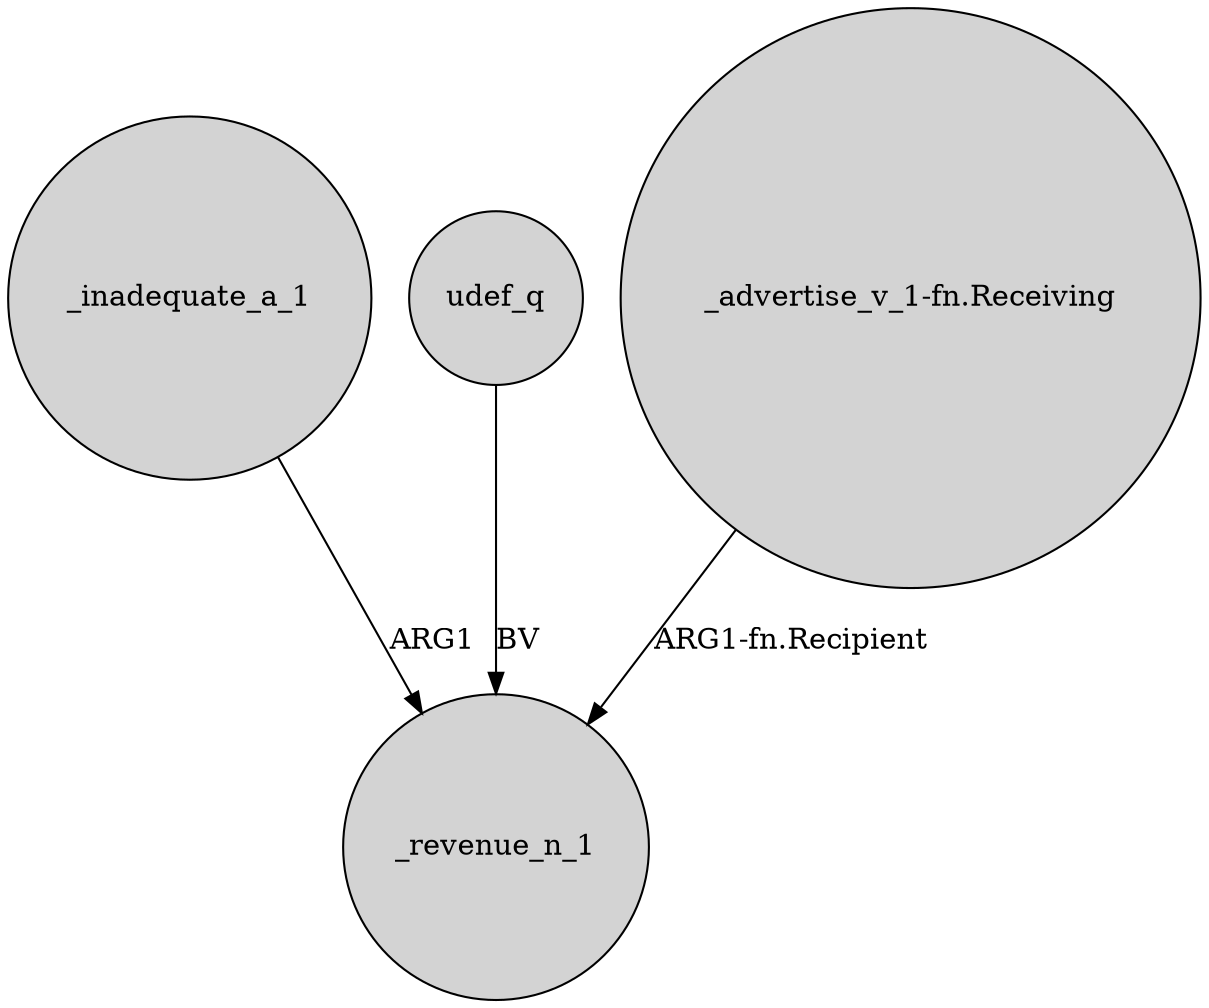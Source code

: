 digraph {
	node [shape=circle style=filled]
	_inadequate_a_1 -> _revenue_n_1 [label=ARG1]
	udef_q -> _revenue_n_1 [label=BV]
	"_advertise_v_1-fn.Receiving" -> _revenue_n_1 [label="ARG1-fn.Recipient"]
}
